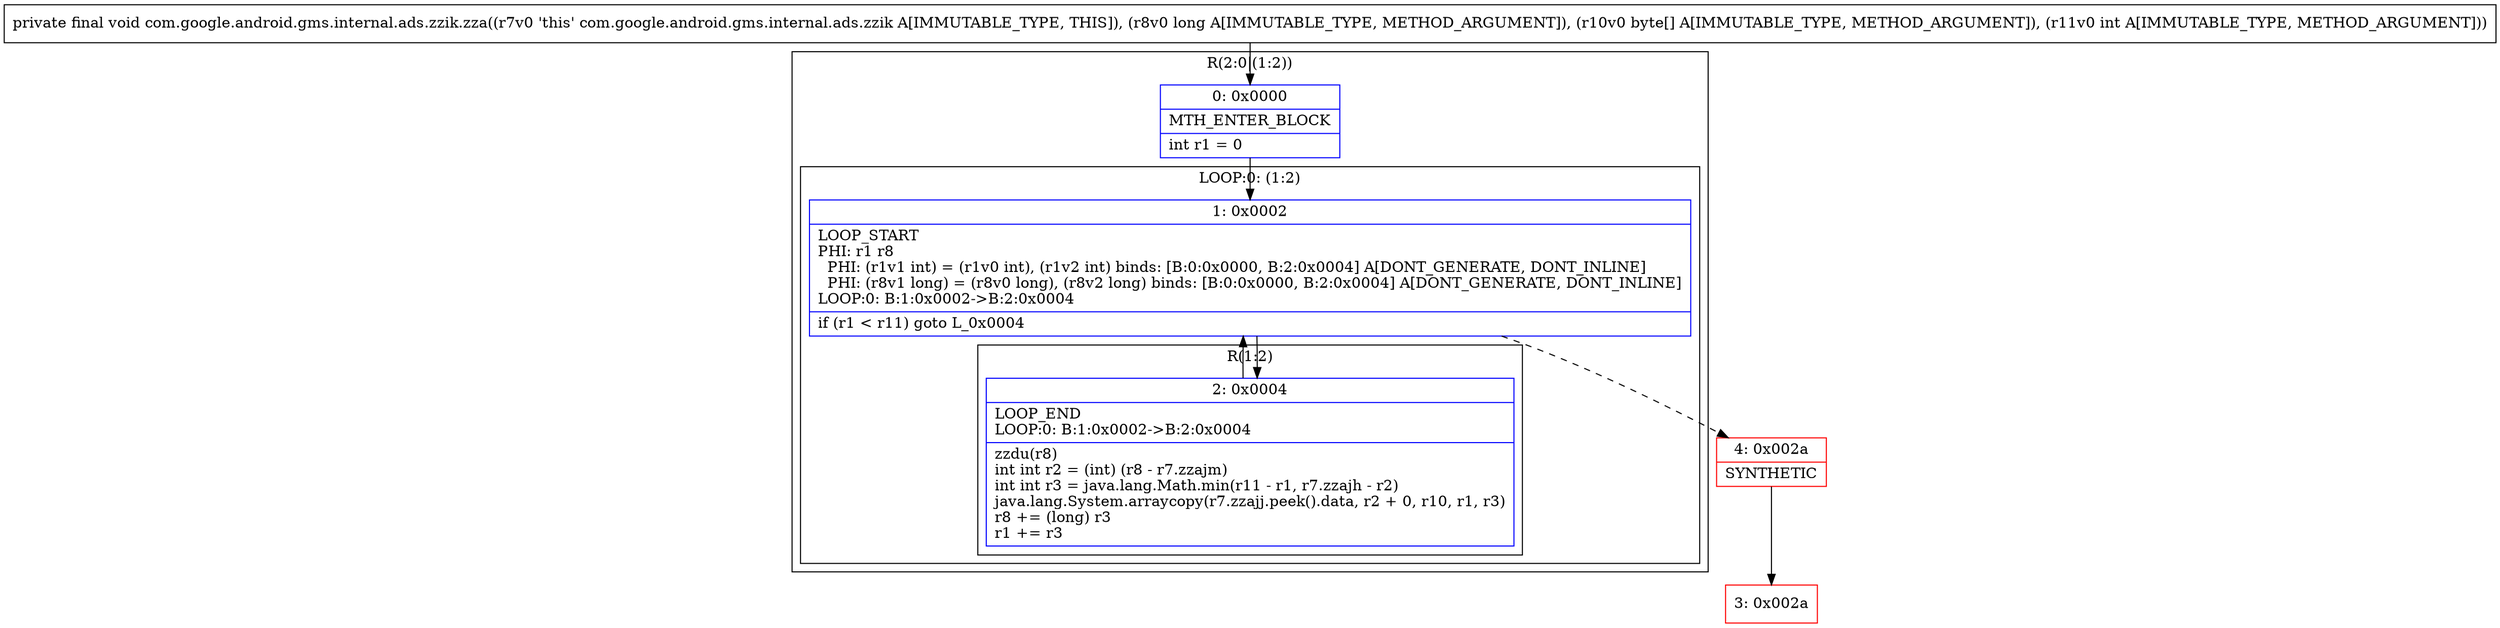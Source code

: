 digraph "CFG forcom.google.android.gms.internal.ads.zzik.zza(J[BI)V" {
subgraph cluster_Region_1071815762 {
label = "R(2:0|(1:2))";
node [shape=record,color=blue];
Node_0 [shape=record,label="{0\:\ 0x0000|MTH_ENTER_BLOCK\l|int r1 = 0\l}"];
subgraph cluster_LoopRegion_1500603842 {
label = "LOOP:0: (1:2)";
node [shape=record,color=blue];
Node_1 [shape=record,label="{1\:\ 0x0002|LOOP_START\lPHI: r1 r8 \l  PHI: (r1v1 int) = (r1v0 int), (r1v2 int) binds: [B:0:0x0000, B:2:0x0004] A[DONT_GENERATE, DONT_INLINE]\l  PHI: (r8v1 long) = (r8v0 long), (r8v2 long) binds: [B:0:0x0000, B:2:0x0004] A[DONT_GENERATE, DONT_INLINE]\lLOOP:0: B:1:0x0002\-\>B:2:0x0004\l|if (r1 \< r11) goto L_0x0004\l}"];
subgraph cluster_Region_2042214211 {
label = "R(1:2)";
node [shape=record,color=blue];
Node_2 [shape=record,label="{2\:\ 0x0004|LOOP_END\lLOOP:0: B:1:0x0002\-\>B:2:0x0004\l|zzdu(r8)\lint int r2 = (int) (r8 \- r7.zzajm)\lint int r3 = java.lang.Math.min(r11 \- r1, r7.zzajh \- r2)\ljava.lang.System.arraycopy(r7.zzajj.peek().data, r2 + 0, r10, r1, r3)\lr8 += (long) r3\lr1 += r3\l}"];
}
}
}
Node_3 [shape=record,color=red,label="{3\:\ 0x002a}"];
Node_4 [shape=record,color=red,label="{4\:\ 0x002a|SYNTHETIC\l}"];
MethodNode[shape=record,label="{private final void com.google.android.gms.internal.ads.zzik.zza((r7v0 'this' com.google.android.gms.internal.ads.zzik A[IMMUTABLE_TYPE, THIS]), (r8v0 long A[IMMUTABLE_TYPE, METHOD_ARGUMENT]), (r10v0 byte[] A[IMMUTABLE_TYPE, METHOD_ARGUMENT]), (r11v0 int A[IMMUTABLE_TYPE, METHOD_ARGUMENT])) }"];
MethodNode -> Node_0;
Node_0 -> Node_1;
Node_1 -> Node_2;
Node_1 -> Node_4[style=dashed];
Node_2 -> Node_1;
Node_4 -> Node_3;
}

